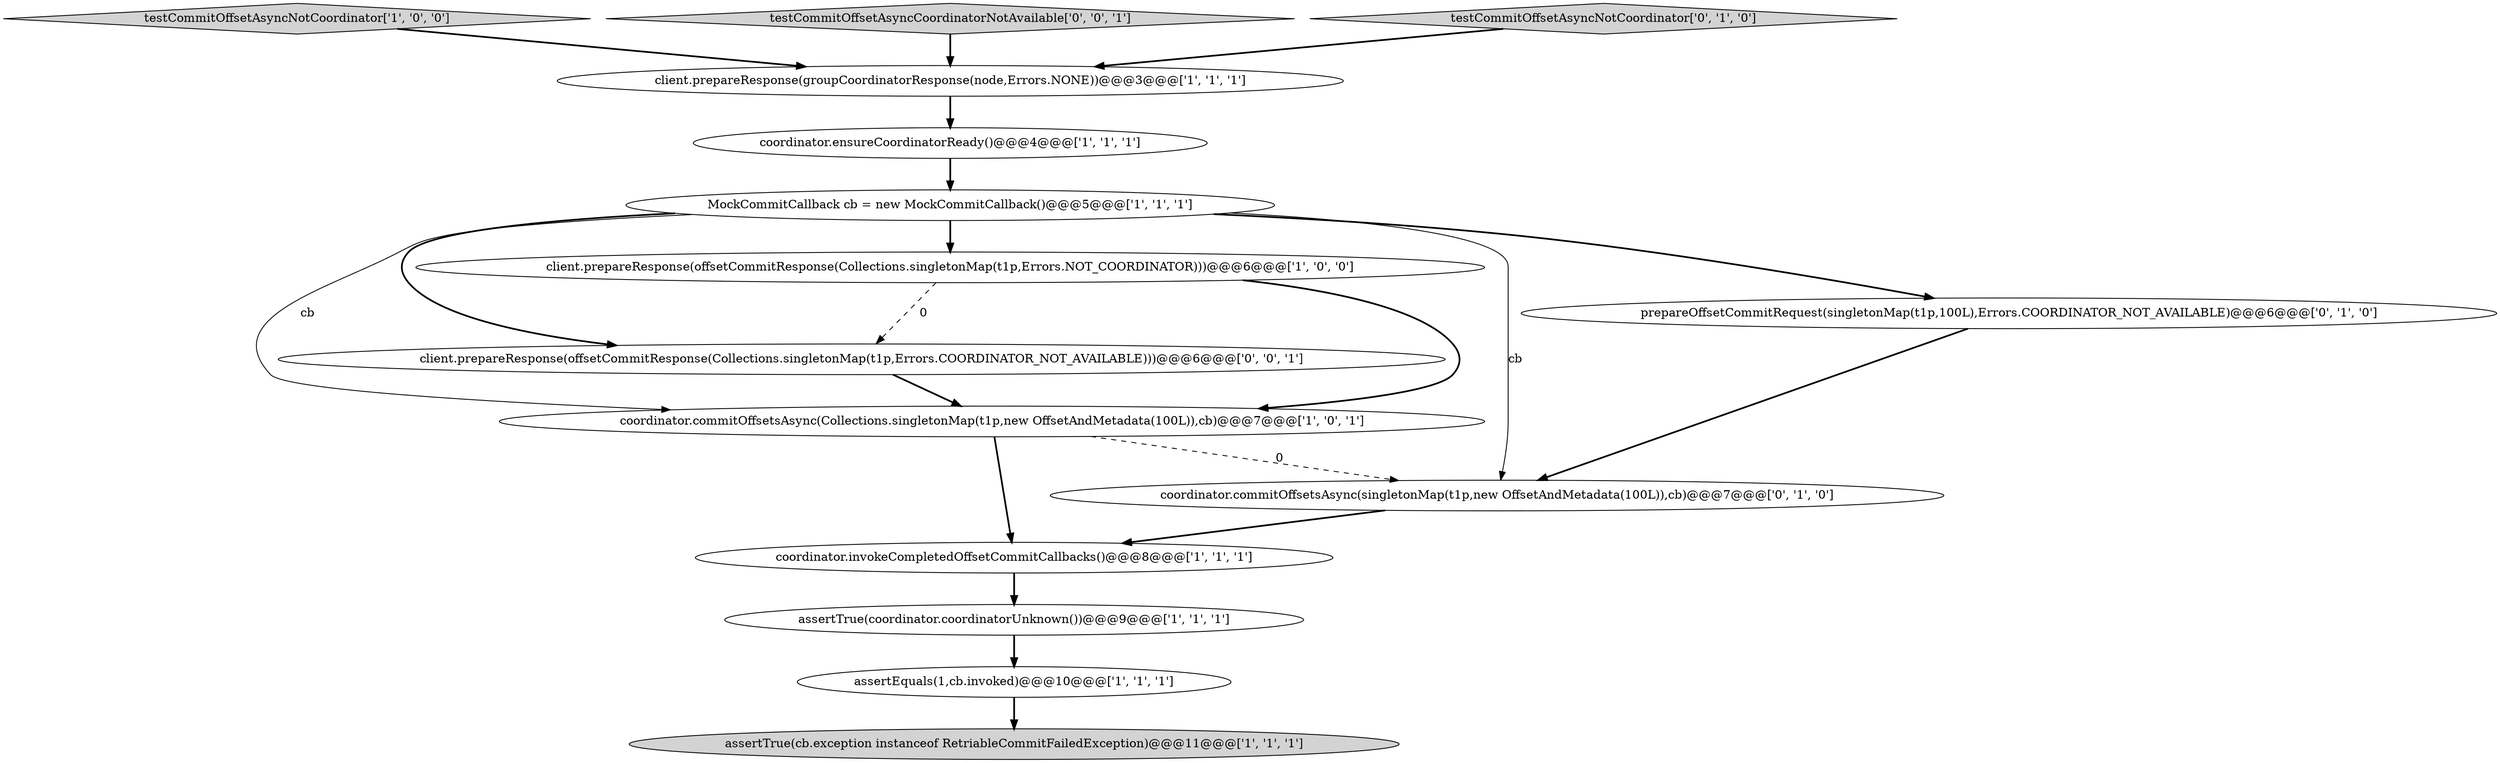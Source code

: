 digraph {
3 [style = filled, label = "testCommitOffsetAsyncNotCoordinator['1', '0', '0']", fillcolor = lightgray, shape = diamond image = "AAA0AAABBB1BBB"];
0 [style = filled, label = "MockCommitCallback cb = new MockCommitCallback()@@@5@@@['1', '1', '1']", fillcolor = white, shape = ellipse image = "AAA0AAABBB1BBB"];
7 [style = filled, label = "coordinator.invokeCompletedOffsetCommitCallbacks()@@@8@@@['1', '1', '1']", fillcolor = white, shape = ellipse image = "AAA0AAABBB1BBB"];
13 [style = filled, label = "client.prepareResponse(offsetCommitResponse(Collections.singletonMap(t1p,Errors.COORDINATOR_NOT_AVAILABLE)))@@@6@@@['0', '0', '1']", fillcolor = white, shape = ellipse image = "AAA0AAABBB3BBB"];
5 [style = filled, label = "client.prepareResponse(groupCoordinatorResponse(node,Errors.NONE))@@@3@@@['1', '1', '1']", fillcolor = white, shape = ellipse image = "AAA0AAABBB1BBB"];
2 [style = filled, label = "coordinator.commitOffsetsAsync(Collections.singletonMap(t1p,new OffsetAndMetadata(100L)),cb)@@@7@@@['1', '0', '1']", fillcolor = white, shape = ellipse image = "AAA0AAABBB1BBB"];
4 [style = filled, label = "client.prepareResponse(offsetCommitResponse(Collections.singletonMap(t1p,Errors.NOT_COORDINATOR)))@@@6@@@['1', '0', '0']", fillcolor = white, shape = ellipse image = "AAA0AAABBB1BBB"];
9 [style = filled, label = "coordinator.ensureCoordinatorReady()@@@4@@@['1', '1', '1']", fillcolor = white, shape = ellipse image = "AAA0AAABBB1BBB"];
8 [style = filled, label = "assertTrue(cb.exception instanceof RetriableCommitFailedException)@@@11@@@['1', '1', '1']", fillcolor = lightgray, shape = ellipse image = "AAA0AAABBB1BBB"];
10 [style = filled, label = "prepareOffsetCommitRequest(singletonMap(t1p,100L),Errors.COORDINATOR_NOT_AVAILABLE)@@@6@@@['0', '1', '0']", fillcolor = white, shape = ellipse image = "AAA0AAABBB2BBB"];
6 [style = filled, label = "assertTrue(coordinator.coordinatorUnknown())@@@9@@@['1', '1', '1']", fillcolor = white, shape = ellipse image = "AAA0AAABBB1BBB"];
14 [style = filled, label = "testCommitOffsetAsyncCoordinatorNotAvailable['0', '0', '1']", fillcolor = lightgray, shape = diamond image = "AAA0AAABBB3BBB"];
12 [style = filled, label = "coordinator.commitOffsetsAsync(singletonMap(t1p,new OffsetAndMetadata(100L)),cb)@@@7@@@['0', '1', '0']", fillcolor = white, shape = ellipse image = "AAA1AAABBB2BBB"];
11 [style = filled, label = "testCommitOffsetAsyncNotCoordinator['0', '1', '0']", fillcolor = lightgray, shape = diamond image = "AAA0AAABBB2BBB"];
1 [style = filled, label = "assertEquals(1,cb.invoked)@@@10@@@['1', '1', '1']", fillcolor = white, shape = ellipse image = "AAA0AAABBB1BBB"];
0->10 [style = bold, label=""];
14->5 [style = bold, label=""];
0->12 [style = solid, label="cb"];
1->8 [style = bold, label=""];
12->7 [style = bold, label=""];
7->6 [style = bold, label=""];
4->13 [style = dashed, label="0"];
0->2 [style = solid, label="cb"];
0->4 [style = bold, label=""];
9->0 [style = bold, label=""];
13->2 [style = bold, label=""];
5->9 [style = bold, label=""];
6->1 [style = bold, label=""];
0->13 [style = bold, label=""];
2->12 [style = dashed, label="0"];
3->5 [style = bold, label=""];
2->7 [style = bold, label=""];
11->5 [style = bold, label=""];
4->2 [style = bold, label=""];
10->12 [style = bold, label=""];
}

